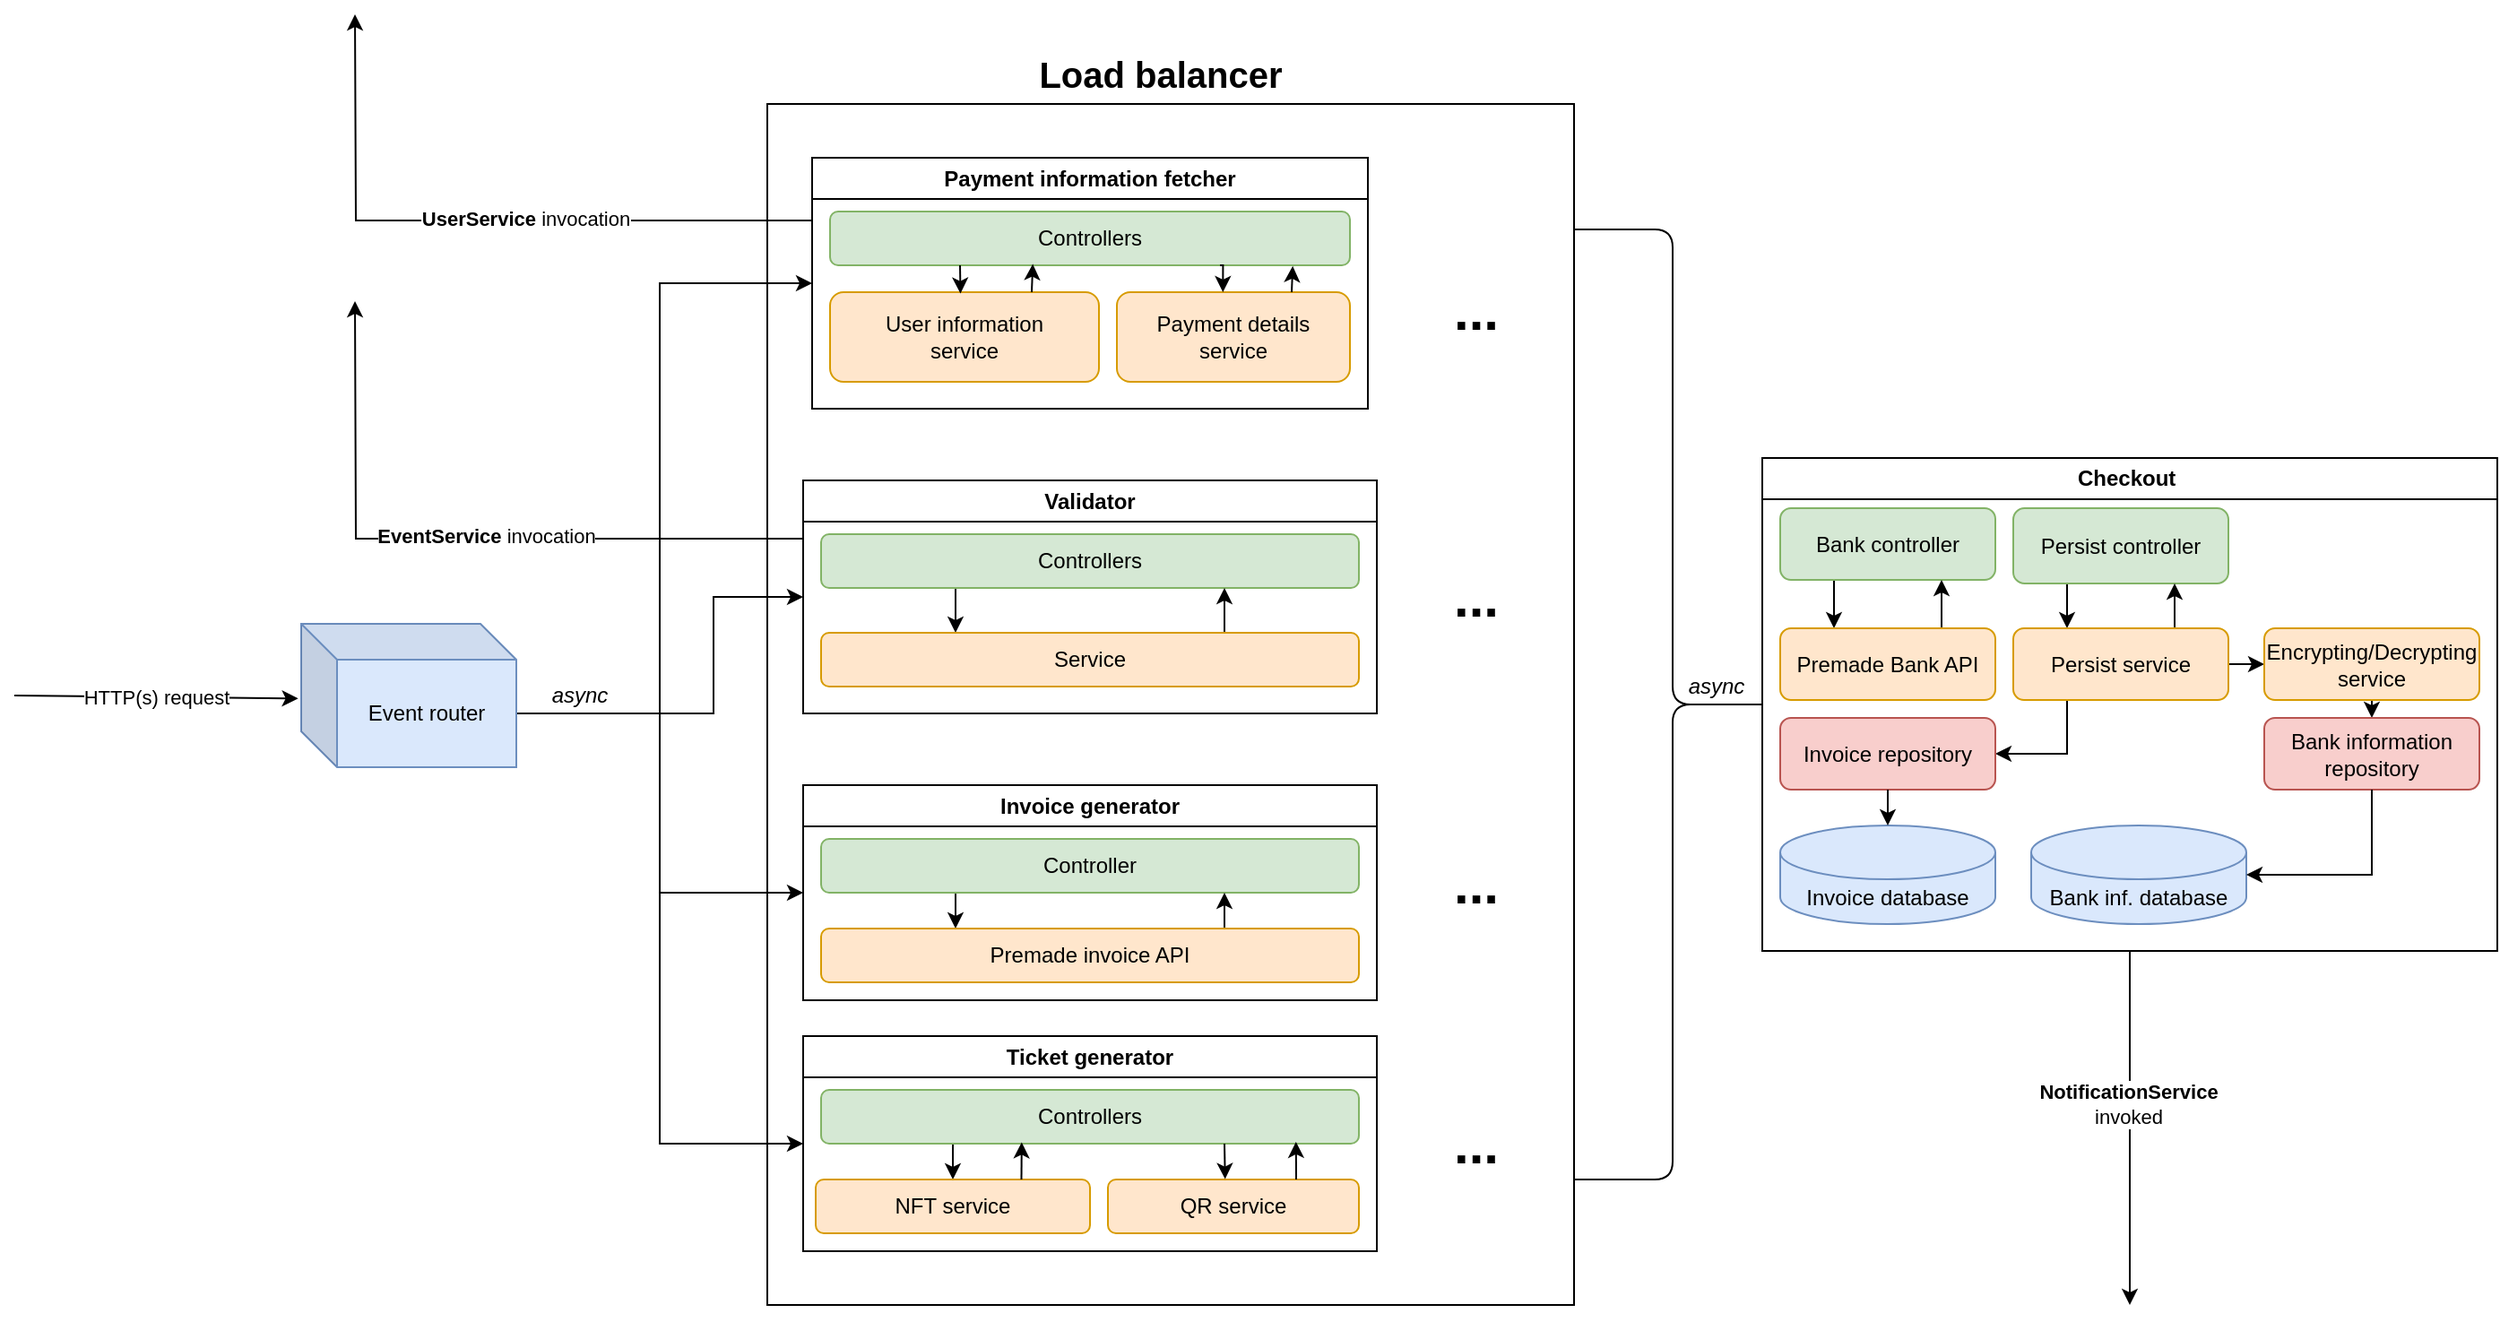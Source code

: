 <mxfile version="22.0.8" type="device">
  <diagram name="1 oldal" id="GnyaObd8mJK3xAnbr9A4">
    <mxGraphModel dx="1687" dy="904" grid="1" gridSize="10" guides="1" tooltips="1" connect="1" arrows="1" fold="1" page="1" pageScale="1" pageWidth="1169" pageHeight="827" math="0" shadow="0">
      <root>
        <mxCell id="0" />
        <mxCell id="1" parent="0" />
        <mxCell id="fA3xnCYOb93a-nt78uto-37" value="" style="whiteSpace=wrap;html=1;fillColor=none;" vertex="1" parent="1">
          <mxGeometry x="440" y="150" width="450" height="670" as="geometry" />
        </mxCell>
        <mxCell id="fA3xnCYOb93a-nt78uto-51" style="edgeStyle=orthogonalEdgeStyle;rounded=0;orthogonalLoop=1;jettySize=auto;html=1;exitX=0;exitY=0;exitDx=120;exitDy=50;exitPerimeter=0;entryX=0;entryY=0.5;entryDx=0;entryDy=0;" edge="1" parent="1" source="fA3xnCYOb93a-nt78uto-1" target="fA3xnCYOb93a-nt78uto-3">
          <mxGeometry relative="1" as="geometry">
            <Array as="points">
              <mxPoint x="380" y="490" />
              <mxPoint x="380" y="250" />
            </Array>
          </mxGeometry>
        </mxCell>
        <mxCell id="fA3xnCYOb93a-nt78uto-52" style="edgeStyle=orthogonalEdgeStyle;rounded=0;orthogonalLoop=1;jettySize=auto;html=1;exitX=0;exitY=0;exitDx=120;exitDy=50;exitPerimeter=0;entryX=0;entryY=0.5;entryDx=0;entryDy=0;" edge="1" parent="1" source="fA3xnCYOb93a-nt78uto-1" target="fA3xnCYOb93a-nt78uto-10">
          <mxGeometry relative="1" as="geometry">
            <Array as="points">
              <mxPoint x="410" y="490" />
              <mxPoint x="410" y="425" />
            </Array>
          </mxGeometry>
        </mxCell>
        <mxCell id="fA3xnCYOb93a-nt78uto-53" style="edgeStyle=orthogonalEdgeStyle;rounded=0;orthogonalLoop=1;jettySize=auto;html=1;exitX=0;exitY=0;exitDx=120;exitDy=50;exitPerimeter=0;entryX=0;entryY=0.5;entryDx=0;entryDy=0;" edge="1" parent="1" source="fA3xnCYOb93a-nt78uto-1" target="fA3xnCYOb93a-nt78uto-19">
          <mxGeometry relative="1" as="geometry" />
        </mxCell>
        <mxCell id="fA3xnCYOb93a-nt78uto-54" style="edgeStyle=orthogonalEdgeStyle;rounded=0;orthogonalLoop=1;jettySize=auto;html=1;exitX=0;exitY=0;exitDx=120;exitDy=50;exitPerimeter=0;entryX=0;entryY=0.5;entryDx=0;entryDy=0;" edge="1" parent="1" source="fA3xnCYOb93a-nt78uto-1" target="fA3xnCYOb93a-nt78uto-28">
          <mxGeometry relative="1" as="geometry" />
        </mxCell>
        <mxCell id="fA3xnCYOb93a-nt78uto-1" value="Event router" style="shape=cube;whiteSpace=wrap;html=1;boundedLbl=1;backgroundOutline=1;darkOpacity=0.05;darkOpacity2=0.1;fillColor=#dae8fc;strokeColor=#6c8ebf;" vertex="1" parent="1">
          <mxGeometry x="180" y="440" width="120" height="80" as="geometry" />
        </mxCell>
        <mxCell id="fA3xnCYOb93a-nt78uto-2" value="HTTP(s) request" style="edgeStyle=none;orthogonalLoop=1;jettySize=auto;html=1;rounded=0;entryX=-0.014;entryY=0.521;entryDx=0;entryDy=0;entryPerimeter=0;" edge="1" parent="1" target="fA3xnCYOb93a-nt78uto-1">
          <mxGeometry width="100" relative="1" as="geometry">
            <mxPoint x="20" y="480" as="sourcePoint" />
            <mxPoint x="120" y="480" as="targetPoint" />
            <Array as="points" />
          </mxGeometry>
        </mxCell>
        <mxCell id="fA3xnCYOb93a-nt78uto-85" style="edgeStyle=orthogonalEdgeStyle;rounded=0;orthogonalLoop=1;jettySize=auto;html=1;exitX=0;exitY=0.25;exitDx=0;exitDy=0;" edge="1" parent="1" source="fA3xnCYOb93a-nt78uto-3">
          <mxGeometry relative="1" as="geometry">
            <mxPoint x="210" y="100" as="targetPoint" />
          </mxGeometry>
        </mxCell>
        <mxCell id="fA3xnCYOb93a-nt78uto-86" value="&lt;b&gt;UserService &lt;/b&gt;invocation" style="edgeLabel;html=1;align=center;verticalAlign=middle;resizable=0;points=[];" vertex="1" connectable="0" parent="fA3xnCYOb93a-nt78uto-85">
          <mxGeometry x="-0.13" y="-1" relative="1" as="geometry">
            <mxPoint as="offset" />
          </mxGeometry>
        </mxCell>
        <mxCell id="fA3xnCYOb93a-nt78uto-3" value="Payment information fetcher" style="swimlane;whiteSpace=wrap;html=1;" vertex="1" parent="1">
          <mxGeometry x="465" y="180" width="310" height="140" as="geometry" />
        </mxCell>
        <mxCell id="fA3xnCYOb93a-nt78uto-5" value="Controllers" style="rounded=1;whiteSpace=wrap;html=1;fillColor=#d5e8d4;strokeColor=#82b366;" vertex="1" parent="fA3xnCYOb93a-nt78uto-3">
          <mxGeometry x="10" y="30" width="290" height="30" as="geometry" />
        </mxCell>
        <mxCell id="fA3xnCYOb93a-nt78uto-6" value="User information&lt;br&gt;service" style="rounded=1;whiteSpace=wrap;html=1;fillColor=#ffe6cc;strokeColor=#d79b00;" vertex="1" parent="fA3xnCYOb93a-nt78uto-3">
          <mxGeometry x="10" y="75" width="150" height="50" as="geometry" />
        </mxCell>
        <mxCell id="fA3xnCYOb93a-nt78uto-7" value="Payment details&lt;br&gt;service" style="rounded=1;whiteSpace=wrap;html=1;fillColor=#ffe6cc;strokeColor=#d79b00;" vertex="1" parent="fA3xnCYOb93a-nt78uto-3">
          <mxGeometry x="170" y="75" width="130" height="50" as="geometry" />
        </mxCell>
        <mxCell id="fA3xnCYOb93a-nt78uto-12" style="edgeStyle=orthogonalEdgeStyle;rounded=0;orthogonalLoop=1;jettySize=auto;html=1;exitX=0.25;exitY=1;exitDx=0;exitDy=0;entryX=0.485;entryY=0.016;entryDx=0;entryDy=0;entryPerimeter=0;" edge="1" parent="fA3xnCYOb93a-nt78uto-3" source="fA3xnCYOb93a-nt78uto-5" target="fA3xnCYOb93a-nt78uto-6">
          <mxGeometry relative="1" as="geometry" />
        </mxCell>
        <mxCell id="fA3xnCYOb93a-nt78uto-13" style="edgeStyle=orthogonalEdgeStyle;rounded=0;orthogonalLoop=1;jettySize=auto;html=1;exitX=0.75;exitY=1;exitDx=0;exitDy=0;entryX=0.455;entryY=0;entryDx=0;entryDy=0;entryPerimeter=0;" edge="1" parent="fA3xnCYOb93a-nt78uto-3" source="fA3xnCYOb93a-nt78uto-5" target="fA3xnCYOb93a-nt78uto-7">
          <mxGeometry relative="1" as="geometry" />
        </mxCell>
        <mxCell id="fA3xnCYOb93a-nt78uto-22" style="edgeStyle=orthogonalEdgeStyle;rounded=0;orthogonalLoop=1;jettySize=auto;html=1;exitX=0.75;exitY=0;exitDx=0;exitDy=0;entryX=0.39;entryY=0.976;entryDx=0;entryDy=0;entryPerimeter=0;" edge="1" parent="fA3xnCYOb93a-nt78uto-3" source="fA3xnCYOb93a-nt78uto-6" target="fA3xnCYOb93a-nt78uto-5">
          <mxGeometry relative="1" as="geometry" />
        </mxCell>
        <mxCell id="fA3xnCYOb93a-nt78uto-23" style="edgeStyle=orthogonalEdgeStyle;rounded=0;orthogonalLoop=1;jettySize=auto;html=1;exitX=0.75;exitY=0;exitDx=0;exitDy=0;entryX=0.89;entryY=1.014;entryDx=0;entryDy=0;entryPerimeter=0;" edge="1" parent="fA3xnCYOb93a-nt78uto-3" source="fA3xnCYOb93a-nt78uto-7" target="fA3xnCYOb93a-nt78uto-5">
          <mxGeometry relative="1" as="geometry" />
        </mxCell>
        <mxCell id="fA3xnCYOb93a-nt78uto-83" style="edgeStyle=orthogonalEdgeStyle;rounded=0;orthogonalLoop=1;jettySize=auto;html=1;exitX=0;exitY=0.25;exitDx=0;exitDy=0;" edge="1" parent="1" source="fA3xnCYOb93a-nt78uto-10">
          <mxGeometry relative="1" as="geometry">
            <mxPoint x="210" y="260" as="targetPoint" />
          </mxGeometry>
        </mxCell>
        <mxCell id="fA3xnCYOb93a-nt78uto-84" value="&lt;b&gt;EventService &lt;/b&gt;invocation" style="edgeLabel;html=1;align=center;verticalAlign=middle;resizable=0;points=[];" vertex="1" connectable="0" parent="fA3xnCYOb93a-nt78uto-83">
          <mxGeometry x="-0.071" y="-2" relative="1" as="geometry">
            <mxPoint as="offset" />
          </mxGeometry>
        </mxCell>
        <mxCell id="fA3xnCYOb93a-nt78uto-10" value="Validator" style="swimlane;whiteSpace=wrap;html=1;" vertex="1" parent="1">
          <mxGeometry x="460" y="360" width="320" height="130" as="geometry" />
        </mxCell>
        <mxCell id="fA3xnCYOb93a-nt78uto-24" style="edgeStyle=orthogonalEdgeStyle;rounded=0;orthogonalLoop=1;jettySize=auto;html=1;exitX=0.25;exitY=1;exitDx=0;exitDy=0;entryX=0.25;entryY=0;entryDx=0;entryDy=0;" edge="1" parent="fA3xnCYOb93a-nt78uto-10" source="fA3xnCYOb93a-nt78uto-11" target="fA3xnCYOb93a-nt78uto-15">
          <mxGeometry relative="1" as="geometry" />
        </mxCell>
        <mxCell id="fA3xnCYOb93a-nt78uto-11" value="Controllers" style="rounded=1;whiteSpace=wrap;html=1;fillColor=#d5e8d4;strokeColor=#82b366;" vertex="1" parent="fA3xnCYOb93a-nt78uto-10">
          <mxGeometry x="10" y="30" width="300" height="30" as="geometry" />
        </mxCell>
        <mxCell id="fA3xnCYOb93a-nt78uto-25" style="edgeStyle=orthogonalEdgeStyle;rounded=0;orthogonalLoop=1;jettySize=auto;html=1;exitX=0.75;exitY=0;exitDx=0;exitDy=0;entryX=0.75;entryY=1;entryDx=0;entryDy=0;" edge="1" parent="fA3xnCYOb93a-nt78uto-10" source="fA3xnCYOb93a-nt78uto-15" target="fA3xnCYOb93a-nt78uto-11">
          <mxGeometry relative="1" as="geometry" />
        </mxCell>
        <mxCell id="fA3xnCYOb93a-nt78uto-15" value="Service" style="rounded=1;whiteSpace=wrap;html=1;fillColor=#ffe6cc;strokeColor=#d79b00;" vertex="1" parent="fA3xnCYOb93a-nt78uto-10">
          <mxGeometry x="10" y="85" width="300" height="30" as="geometry" />
        </mxCell>
        <mxCell id="fA3xnCYOb93a-nt78uto-19" value="Invoice generator" style="swimlane;whiteSpace=wrap;html=1;" vertex="1" parent="1">
          <mxGeometry x="460" y="530" width="320" height="120" as="geometry" />
        </mxCell>
        <mxCell id="fA3xnCYOb93a-nt78uto-26" style="edgeStyle=orthogonalEdgeStyle;rounded=0;orthogonalLoop=1;jettySize=auto;html=1;exitX=0.25;exitY=1;exitDx=0;exitDy=0;entryX=0.25;entryY=0;entryDx=0;entryDy=0;" edge="1" parent="fA3xnCYOb93a-nt78uto-19" source="fA3xnCYOb93a-nt78uto-20" target="fA3xnCYOb93a-nt78uto-21">
          <mxGeometry relative="1" as="geometry" />
        </mxCell>
        <mxCell id="fA3xnCYOb93a-nt78uto-20" value="Controller" style="rounded=1;whiteSpace=wrap;html=1;fillColor=#d5e8d4;strokeColor=#82b366;" vertex="1" parent="fA3xnCYOb93a-nt78uto-19">
          <mxGeometry x="10" y="30" width="300" height="30" as="geometry" />
        </mxCell>
        <mxCell id="fA3xnCYOb93a-nt78uto-27" style="edgeStyle=orthogonalEdgeStyle;rounded=0;orthogonalLoop=1;jettySize=auto;html=1;exitX=0.75;exitY=0;exitDx=0;exitDy=0;entryX=0.75;entryY=1;entryDx=0;entryDy=0;" edge="1" parent="fA3xnCYOb93a-nt78uto-19" source="fA3xnCYOb93a-nt78uto-21" target="fA3xnCYOb93a-nt78uto-20">
          <mxGeometry relative="1" as="geometry" />
        </mxCell>
        <mxCell id="fA3xnCYOb93a-nt78uto-21" value="Premade invoice API" style="rounded=1;whiteSpace=wrap;html=1;fillColor=#ffe6cc;strokeColor=#d79b00;" vertex="1" parent="fA3xnCYOb93a-nt78uto-19">
          <mxGeometry x="10" y="80" width="300" height="30" as="geometry" />
        </mxCell>
        <mxCell id="fA3xnCYOb93a-nt78uto-28" value="Ticket generator" style="swimlane;whiteSpace=wrap;html=1;" vertex="1" parent="1">
          <mxGeometry x="460" y="670" width="320" height="120" as="geometry" />
        </mxCell>
        <mxCell id="fA3xnCYOb93a-nt78uto-32" style="edgeStyle=orthogonalEdgeStyle;rounded=0;orthogonalLoop=1;jettySize=auto;html=1;exitX=0.25;exitY=1;exitDx=0;exitDy=0;entryX=0.5;entryY=0;entryDx=0;entryDy=0;" edge="1" parent="fA3xnCYOb93a-nt78uto-28" source="fA3xnCYOb93a-nt78uto-29" target="fA3xnCYOb93a-nt78uto-30">
          <mxGeometry relative="1" as="geometry" />
        </mxCell>
        <mxCell id="fA3xnCYOb93a-nt78uto-29" value="Controllers" style="rounded=1;whiteSpace=wrap;html=1;fillColor=#d5e8d4;strokeColor=#82b366;" vertex="1" parent="fA3xnCYOb93a-nt78uto-28">
          <mxGeometry x="10" y="30" width="300" height="30" as="geometry" />
        </mxCell>
        <mxCell id="fA3xnCYOb93a-nt78uto-30" value="NFT service" style="rounded=1;whiteSpace=wrap;html=1;fillColor=#ffe6cc;strokeColor=#d79b00;" vertex="1" parent="fA3xnCYOb93a-nt78uto-28">
          <mxGeometry x="7" y="80" width="153" height="30" as="geometry" />
        </mxCell>
        <mxCell id="fA3xnCYOb93a-nt78uto-31" value="QR service" style="rounded=1;whiteSpace=wrap;html=1;fillColor=#ffe6cc;strokeColor=#d79b00;" vertex="1" parent="fA3xnCYOb93a-nt78uto-28">
          <mxGeometry x="170" y="80" width="140" height="30" as="geometry" />
        </mxCell>
        <mxCell id="fA3xnCYOb93a-nt78uto-35" style="edgeStyle=orthogonalEdgeStyle;rounded=0;orthogonalLoop=1;jettySize=auto;html=1;exitX=0.75;exitY=0;exitDx=0;exitDy=0;entryX=0.373;entryY=0.974;entryDx=0;entryDy=0;entryPerimeter=0;" edge="1" parent="fA3xnCYOb93a-nt78uto-28" source="fA3xnCYOb93a-nt78uto-30" target="fA3xnCYOb93a-nt78uto-29">
          <mxGeometry relative="1" as="geometry" />
        </mxCell>
        <mxCell id="fA3xnCYOb93a-nt78uto-80" style="edgeStyle=orthogonalEdgeStyle;rounded=0;orthogonalLoop=1;jettySize=auto;html=1;exitX=0.75;exitY=1;exitDx=0;exitDy=0;entryX=0.467;entryY=-0.007;entryDx=0;entryDy=0;entryPerimeter=0;" edge="1" parent="fA3xnCYOb93a-nt78uto-28" source="fA3xnCYOb93a-nt78uto-29" target="fA3xnCYOb93a-nt78uto-31">
          <mxGeometry relative="1" as="geometry" />
        </mxCell>
        <mxCell id="fA3xnCYOb93a-nt78uto-81" style="edgeStyle=orthogonalEdgeStyle;rounded=0;orthogonalLoop=1;jettySize=auto;html=1;exitX=0.75;exitY=0;exitDx=0;exitDy=0;entryX=0.883;entryY=0.965;entryDx=0;entryDy=0;entryPerimeter=0;" edge="1" parent="fA3xnCYOb93a-nt78uto-28" source="fA3xnCYOb93a-nt78uto-31" target="fA3xnCYOb93a-nt78uto-29">
          <mxGeometry relative="1" as="geometry" />
        </mxCell>
        <mxCell id="fA3xnCYOb93a-nt78uto-38" value="Load balancer" style="text;html=1;align=center;verticalAlign=middle;resizable=0;points=[];autosize=1;strokeColor=none;fillColor=none;fontStyle=1;fontSize=20;" vertex="1" parent="1">
          <mxGeometry x="579" y="113" width="160" height="40" as="geometry" />
        </mxCell>
        <mxCell id="fA3xnCYOb93a-nt78uto-39" value="&lt;b&gt;&lt;font style=&quot;font-size: 30px;&quot;&gt;...&lt;/font&gt;&lt;/b&gt;" style="text;html=1;align=center;verticalAlign=middle;resizable=0;points=[];autosize=1;strokeColor=none;fillColor=none;" vertex="1" parent="1">
          <mxGeometry x="810" y="240" width="50" height="50" as="geometry" />
        </mxCell>
        <mxCell id="fA3xnCYOb93a-nt78uto-40" value="&lt;b&gt;&lt;font style=&quot;font-size: 30px;&quot;&gt;...&lt;/font&gt;&lt;/b&gt;" style="text;html=1;align=center;verticalAlign=middle;resizable=0;points=[];autosize=1;strokeColor=none;fillColor=none;" vertex="1" parent="1">
          <mxGeometry x="810" y="400" width="50" height="50" as="geometry" />
        </mxCell>
        <mxCell id="fA3xnCYOb93a-nt78uto-41" value="&lt;b&gt;&lt;font style=&quot;font-size: 30px;&quot;&gt;...&lt;/font&gt;&lt;/b&gt;" style="text;html=1;align=center;verticalAlign=middle;resizable=0;points=[];autosize=1;strokeColor=none;fillColor=none;" vertex="1" parent="1">
          <mxGeometry x="810" y="560" width="50" height="50" as="geometry" />
        </mxCell>
        <mxCell id="fA3xnCYOb93a-nt78uto-42" value="&lt;b&gt;&lt;font style=&quot;font-size: 30px;&quot;&gt;...&lt;/font&gt;&lt;/b&gt;" style="text;html=1;align=center;verticalAlign=middle;resizable=0;points=[];autosize=1;strokeColor=none;fillColor=none;" vertex="1" parent="1">
          <mxGeometry x="810" y="705" width="50" height="50" as="geometry" />
        </mxCell>
        <mxCell id="fA3xnCYOb93a-nt78uto-55" value="&lt;i&gt;async&lt;br&gt;&lt;/i&gt;" style="text;html=1;align=center;verticalAlign=middle;resizable=0;points=[];autosize=1;strokeColor=none;fillColor=none;" vertex="1" parent="1">
          <mxGeometry x="310" y="465" width="50" height="30" as="geometry" />
        </mxCell>
        <mxCell id="fA3xnCYOb93a-nt78uto-77" style="edgeStyle=orthogonalEdgeStyle;rounded=0;orthogonalLoop=1;jettySize=auto;html=1;exitX=0.5;exitY=1;exitDx=0;exitDy=0;" edge="1" parent="1" source="fA3xnCYOb93a-nt78uto-56">
          <mxGeometry relative="1" as="geometry">
            <mxPoint x="1200" y="820" as="targetPoint" />
            <Array as="points">
              <mxPoint x="1200" y="800" />
            </Array>
          </mxGeometry>
        </mxCell>
        <mxCell id="fA3xnCYOb93a-nt78uto-78" value="&lt;b&gt;NotificationService&lt;/b&gt;&lt;br&gt;invoked" style="edgeLabel;html=1;align=center;verticalAlign=middle;resizable=0;points=[];" vertex="1" connectable="0" parent="fA3xnCYOb93a-nt78uto-77">
          <mxGeometry x="-0.141" y="-1" relative="1" as="geometry">
            <mxPoint as="offset" />
          </mxGeometry>
        </mxCell>
        <mxCell id="fA3xnCYOb93a-nt78uto-56" value="Checkout&amp;nbsp;" style="swimlane;whiteSpace=wrap;html=1;" vertex="1" parent="1">
          <mxGeometry x="995" y="347.5" width="410" height="275" as="geometry" />
        </mxCell>
        <mxCell id="fA3xnCYOb93a-nt78uto-61" style="edgeStyle=orthogonalEdgeStyle;rounded=0;orthogonalLoop=1;jettySize=auto;html=1;exitX=0.25;exitY=1;exitDx=0;exitDy=0;entryX=0.25;entryY=0;entryDx=0;entryDy=0;" edge="1" parent="fA3xnCYOb93a-nt78uto-56" source="fA3xnCYOb93a-nt78uto-58" target="fA3xnCYOb93a-nt78uto-60">
          <mxGeometry relative="1" as="geometry" />
        </mxCell>
        <mxCell id="fA3xnCYOb93a-nt78uto-58" value="Bank controller" style="rounded=1;whiteSpace=wrap;html=1;fillColor=#d5e8d4;strokeColor=#82b366;" vertex="1" parent="fA3xnCYOb93a-nt78uto-56">
          <mxGeometry x="10" y="28" width="120" height="40" as="geometry" />
        </mxCell>
        <mxCell id="fA3xnCYOb93a-nt78uto-64" style="edgeStyle=orthogonalEdgeStyle;rounded=0;orthogonalLoop=1;jettySize=auto;html=1;exitX=0.25;exitY=1;exitDx=0;exitDy=0;entryX=0.25;entryY=0;entryDx=0;entryDy=0;" edge="1" parent="fA3xnCYOb93a-nt78uto-56" source="fA3xnCYOb93a-nt78uto-59" target="fA3xnCYOb93a-nt78uto-63">
          <mxGeometry relative="1" as="geometry" />
        </mxCell>
        <mxCell id="fA3xnCYOb93a-nt78uto-59" value="Persist controller" style="rounded=1;whiteSpace=wrap;html=1;fillColor=#d5e8d4;strokeColor=#82b366;" vertex="1" parent="fA3xnCYOb93a-nt78uto-56">
          <mxGeometry x="140" y="28" width="120" height="42" as="geometry" />
        </mxCell>
        <mxCell id="fA3xnCYOb93a-nt78uto-62" style="edgeStyle=orthogonalEdgeStyle;rounded=0;orthogonalLoop=1;jettySize=auto;html=1;exitX=0.75;exitY=0;exitDx=0;exitDy=0;entryX=0.75;entryY=1;entryDx=0;entryDy=0;" edge="1" parent="fA3xnCYOb93a-nt78uto-56" source="fA3xnCYOb93a-nt78uto-60" target="fA3xnCYOb93a-nt78uto-58">
          <mxGeometry relative="1" as="geometry" />
        </mxCell>
        <mxCell id="fA3xnCYOb93a-nt78uto-60" value="Premade Bank API" style="rounded=1;whiteSpace=wrap;html=1;fillColor=#ffe6cc;strokeColor=#d79b00;" vertex="1" parent="fA3xnCYOb93a-nt78uto-56">
          <mxGeometry x="10" y="95" width="120" height="40" as="geometry" />
        </mxCell>
        <mxCell id="fA3xnCYOb93a-nt78uto-65" style="edgeStyle=orthogonalEdgeStyle;rounded=0;orthogonalLoop=1;jettySize=auto;html=1;exitX=0.75;exitY=0;exitDx=0;exitDy=0;entryX=0.75;entryY=1;entryDx=0;entryDy=0;" edge="1" parent="fA3xnCYOb93a-nt78uto-56" source="fA3xnCYOb93a-nt78uto-63" target="fA3xnCYOb93a-nt78uto-59">
          <mxGeometry relative="1" as="geometry" />
        </mxCell>
        <mxCell id="fA3xnCYOb93a-nt78uto-67" style="edgeStyle=orthogonalEdgeStyle;rounded=0;orthogonalLoop=1;jettySize=auto;html=1;exitX=0.25;exitY=1;exitDx=0;exitDy=0;entryX=1;entryY=0.5;entryDx=0;entryDy=0;" edge="1" parent="fA3xnCYOb93a-nt78uto-56" source="fA3xnCYOb93a-nt78uto-63" target="fA3xnCYOb93a-nt78uto-66">
          <mxGeometry relative="1" as="geometry" />
        </mxCell>
        <mxCell id="fA3xnCYOb93a-nt78uto-71" style="edgeStyle=orthogonalEdgeStyle;rounded=0;orthogonalLoop=1;jettySize=auto;html=1;exitX=1;exitY=0.5;exitDx=0;exitDy=0;entryX=0;entryY=0.5;entryDx=0;entryDy=0;" edge="1" parent="fA3xnCYOb93a-nt78uto-56" source="fA3xnCYOb93a-nt78uto-63" target="fA3xnCYOb93a-nt78uto-70">
          <mxGeometry relative="1" as="geometry" />
        </mxCell>
        <mxCell id="fA3xnCYOb93a-nt78uto-63" value="Persist service" style="rounded=1;whiteSpace=wrap;html=1;fillColor=#ffe6cc;strokeColor=#d79b00;" vertex="1" parent="fA3xnCYOb93a-nt78uto-56">
          <mxGeometry x="140" y="95" width="120" height="40" as="geometry" />
        </mxCell>
        <mxCell id="fA3xnCYOb93a-nt78uto-66" value="Invoice repository" style="rounded=1;whiteSpace=wrap;html=1;fillColor=#f8cecc;strokeColor=#b85450;" vertex="1" parent="fA3xnCYOb93a-nt78uto-56">
          <mxGeometry x="10" y="145" width="120" height="40" as="geometry" />
        </mxCell>
        <mxCell id="fA3xnCYOb93a-nt78uto-68" value="Invoice database" style="shape=cylinder3;whiteSpace=wrap;html=1;boundedLbl=1;backgroundOutline=1;size=15;fillColor=#dae8fc;strokeColor=#6c8ebf;" vertex="1" parent="fA3xnCYOb93a-nt78uto-56">
          <mxGeometry x="10" y="205" width="120" height="55" as="geometry" />
        </mxCell>
        <mxCell id="fA3xnCYOb93a-nt78uto-69" style="edgeStyle=orthogonalEdgeStyle;rounded=0;orthogonalLoop=1;jettySize=auto;html=1;exitX=0.5;exitY=1;exitDx=0;exitDy=0;entryX=0.5;entryY=0;entryDx=0;entryDy=0;entryPerimeter=0;" edge="1" parent="fA3xnCYOb93a-nt78uto-56" source="fA3xnCYOb93a-nt78uto-66" target="fA3xnCYOb93a-nt78uto-68">
          <mxGeometry relative="1" as="geometry" />
        </mxCell>
        <mxCell id="fA3xnCYOb93a-nt78uto-74" style="edgeStyle=orthogonalEdgeStyle;rounded=0;orthogonalLoop=1;jettySize=auto;html=1;exitX=0.5;exitY=1;exitDx=0;exitDy=0;entryX=0.5;entryY=0;entryDx=0;entryDy=0;" edge="1" parent="fA3xnCYOb93a-nt78uto-56" source="fA3xnCYOb93a-nt78uto-70" target="fA3xnCYOb93a-nt78uto-73">
          <mxGeometry relative="1" as="geometry" />
        </mxCell>
        <mxCell id="fA3xnCYOb93a-nt78uto-70" value="Encrypting/Decrypting&lt;br&gt;service" style="rounded=1;whiteSpace=wrap;html=1;fillColor=#ffe6cc;strokeColor=#d79b00;" vertex="1" parent="fA3xnCYOb93a-nt78uto-56">
          <mxGeometry x="280" y="95" width="120" height="40" as="geometry" />
        </mxCell>
        <mxCell id="fA3xnCYOb93a-nt78uto-73" value="Bank information repository" style="rounded=1;whiteSpace=wrap;html=1;fillColor=#f8cecc;strokeColor=#b85450;" vertex="1" parent="fA3xnCYOb93a-nt78uto-56">
          <mxGeometry x="280" y="145" width="120" height="40" as="geometry" />
        </mxCell>
        <mxCell id="fA3xnCYOb93a-nt78uto-75" value="Bank inf. database" style="shape=cylinder3;whiteSpace=wrap;html=1;boundedLbl=1;backgroundOutline=1;size=15;fillColor=#dae8fc;strokeColor=#6c8ebf;" vertex="1" parent="fA3xnCYOb93a-nt78uto-56">
          <mxGeometry x="150" y="205" width="120" height="55" as="geometry" />
        </mxCell>
        <mxCell id="fA3xnCYOb93a-nt78uto-76" style="edgeStyle=orthogonalEdgeStyle;rounded=0;orthogonalLoop=1;jettySize=auto;html=1;exitX=0.5;exitY=1;exitDx=0;exitDy=0;entryX=1;entryY=0.5;entryDx=0;entryDy=0;entryPerimeter=0;" edge="1" parent="fA3xnCYOb93a-nt78uto-56" source="fA3xnCYOb93a-nt78uto-73" target="fA3xnCYOb93a-nt78uto-75">
          <mxGeometry relative="1" as="geometry" />
        </mxCell>
        <mxCell id="fA3xnCYOb93a-nt78uto-82" value="" style="shape=curlyBracket;whiteSpace=wrap;html=1;rounded=1;flipH=1;labelPosition=right;verticalLabelPosition=middle;align=left;verticalAlign=middle;size=0.5;" vertex="1" parent="1">
          <mxGeometry x="890" y="220" width="110" height="530" as="geometry" />
        </mxCell>
        <mxCell id="fA3xnCYOb93a-nt78uto-88" value="&lt;i&gt;async&lt;/i&gt;" style="text;html=1;align=center;verticalAlign=middle;resizable=0;points=[];autosize=1;strokeColor=none;fillColor=none;" vertex="1" parent="1">
          <mxGeometry x="944" y="460" width="50" height="30" as="geometry" />
        </mxCell>
      </root>
    </mxGraphModel>
  </diagram>
</mxfile>
